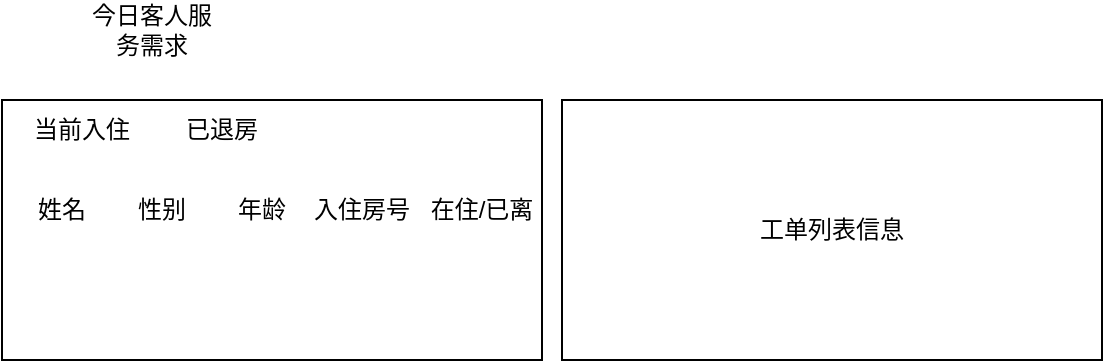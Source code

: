 <mxfile version="24.7.6">
  <diagram name="第 1 页" id="-0JCK4r_XHH6FC-igSx-">
    <mxGraphModel dx="794" dy="454" grid="1" gridSize="10" guides="1" tooltips="1" connect="1" arrows="1" fold="1" page="1" pageScale="1" pageWidth="827" pageHeight="1169" math="0" shadow="0">
      <root>
        <mxCell id="0" />
        <mxCell id="1" parent="0" />
        <mxCell id="fC3G323dH9RH2aXDCVsZ-8" value="" style="rounded=0;whiteSpace=wrap;html=1;" vertex="1" parent="1">
          <mxGeometry x="50" y="90" width="270" height="130" as="geometry" />
        </mxCell>
        <mxCell id="fC3G323dH9RH2aXDCVsZ-1" value="今日客人服务需求" style="text;html=1;align=center;verticalAlign=middle;whiteSpace=wrap;rounded=0;" vertex="1" parent="1">
          <mxGeometry x="90" y="40" width="70" height="30" as="geometry" />
        </mxCell>
        <mxCell id="fC3G323dH9RH2aXDCVsZ-2" value="当前入住" style="text;html=1;align=center;verticalAlign=middle;whiteSpace=wrap;rounded=0;" vertex="1" parent="1">
          <mxGeometry x="60" y="90" width="60" height="30" as="geometry" />
        </mxCell>
        <mxCell id="fC3G323dH9RH2aXDCVsZ-3" value="已退房" style="text;html=1;align=center;verticalAlign=middle;whiteSpace=wrap;rounded=0;" vertex="1" parent="1">
          <mxGeometry x="130" y="90" width="60" height="30" as="geometry" />
        </mxCell>
        <mxCell id="fC3G323dH9RH2aXDCVsZ-4" value="姓名" style="text;html=1;align=center;verticalAlign=middle;whiteSpace=wrap;rounded=0;" vertex="1" parent="1">
          <mxGeometry x="50" y="130" width="60" height="30" as="geometry" />
        </mxCell>
        <mxCell id="fC3G323dH9RH2aXDCVsZ-5" value="性别" style="text;html=1;align=center;verticalAlign=middle;whiteSpace=wrap;rounded=0;" vertex="1" parent="1">
          <mxGeometry x="100" y="130" width="60" height="30" as="geometry" />
        </mxCell>
        <mxCell id="fC3G323dH9RH2aXDCVsZ-6" value="在住/已离" style="text;html=1;align=center;verticalAlign=middle;whiteSpace=wrap;rounded=0;" vertex="1" parent="1">
          <mxGeometry x="260" y="130" width="60" height="30" as="geometry" />
        </mxCell>
        <mxCell id="fC3G323dH9RH2aXDCVsZ-7" value="年龄" style="text;html=1;align=center;verticalAlign=middle;whiteSpace=wrap;rounded=0;" vertex="1" parent="1">
          <mxGeometry x="150" y="130" width="60" height="30" as="geometry" />
        </mxCell>
        <mxCell id="fC3G323dH9RH2aXDCVsZ-9" value="工单列表信息" style="rounded=0;whiteSpace=wrap;html=1;" vertex="1" parent="1">
          <mxGeometry x="330" y="90" width="270" height="130" as="geometry" />
        </mxCell>
        <mxCell id="fC3G323dH9RH2aXDCVsZ-10" value="入住房号" style="text;html=1;align=center;verticalAlign=middle;whiteSpace=wrap;rounded=0;" vertex="1" parent="1">
          <mxGeometry x="200" y="130" width="60" height="30" as="geometry" />
        </mxCell>
      </root>
    </mxGraphModel>
  </diagram>
</mxfile>
